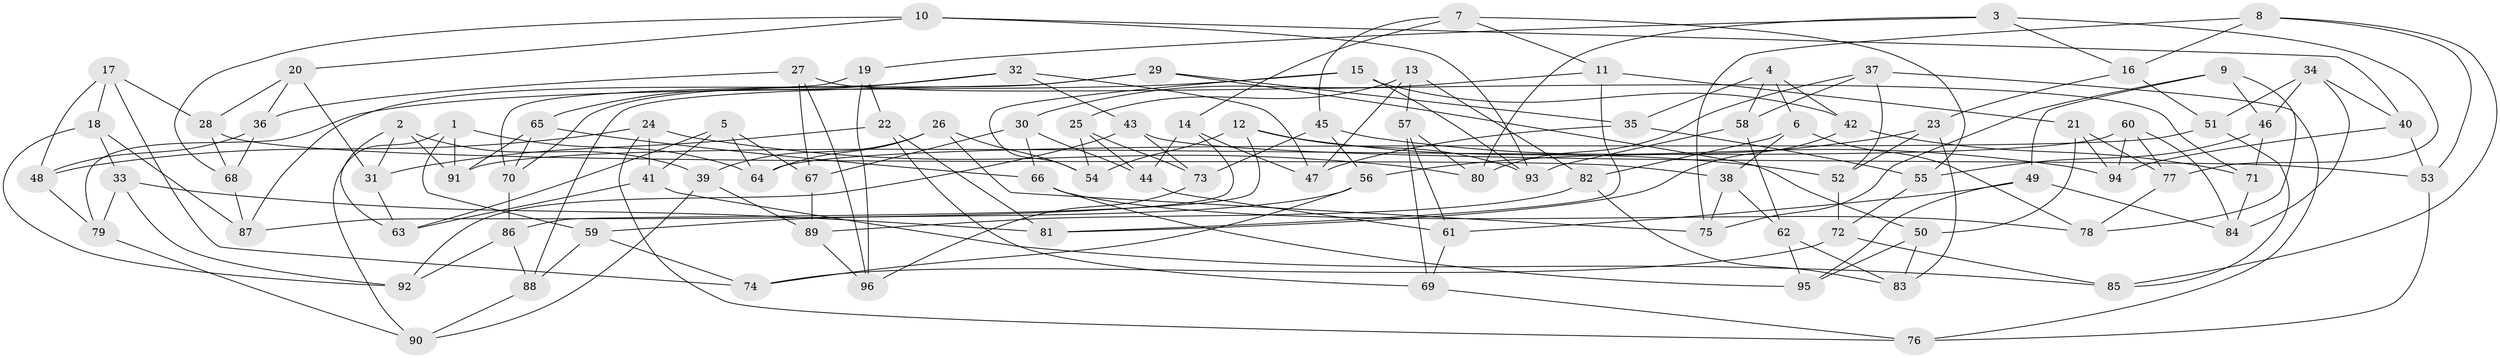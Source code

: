// Generated by graph-tools (version 1.1) at 2025/58/03/09/25 04:58:05]
// undirected, 96 vertices, 192 edges
graph export_dot {
graph [start="1"]
  node [color=gray90,style=filled];
  1;
  2;
  3;
  4;
  5;
  6;
  7;
  8;
  9;
  10;
  11;
  12;
  13;
  14;
  15;
  16;
  17;
  18;
  19;
  20;
  21;
  22;
  23;
  24;
  25;
  26;
  27;
  28;
  29;
  30;
  31;
  32;
  33;
  34;
  35;
  36;
  37;
  38;
  39;
  40;
  41;
  42;
  43;
  44;
  45;
  46;
  47;
  48;
  49;
  50;
  51;
  52;
  53;
  54;
  55;
  56;
  57;
  58;
  59;
  60;
  61;
  62;
  63;
  64;
  65;
  66;
  67;
  68;
  69;
  70;
  71;
  72;
  73;
  74;
  75;
  76;
  77;
  78;
  79;
  80;
  81;
  82;
  83;
  84;
  85;
  86;
  87;
  88;
  89;
  90;
  91;
  92;
  93;
  94;
  95;
  96;
  1 -- 59;
  1 -- 64;
  1 -- 90;
  1 -- 91;
  2 -- 91;
  2 -- 31;
  2 -- 63;
  2 -- 39;
  3 -- 80;
  3 -- 19;
  3 -- 16;
  3 -- 77;
  4 -- 42;
  4 -- 6;
  4 -- 58;
  4 -- 35;
  5 -- 63;
  5 -- 67;
  5 -- 64;
  5 -- 41;
  6 -- 38;
  6 -- 78;
  6 -- 82;
  7 -- 11;
  7 -- 45;
  7 -- 14;
  7 -- 55;
  8 -- 85;
  8 -- 75;
  8 -- 16;
  8 -- 53;
  9 -- 46;
  9 -- 49;
  9 -- 78;
  9 -- 75;
  10 -- 40;
  10 -- 93;
  10 -- 68;
  10 -- 20;
  11 -- 21;
  11 -- 30;
  11 -- 81;
  12 -- 93;
  12 -- 52;
  12 -- 54;
  12 -- 86;
  13 -- 47;
  13 -- 25;
  13 -- 57;
  13 -- 82;
  14 -- 87;
  14 -- 44;
  14 -- 47;
  15 -- 93;
  15 -- 79;
  15 -- 54;
  15 -- 42;
  16 -- 23;
  16 -- 51;
  17 -- 48;
  17 -- 28;
  17 -- 18;
  17 -- 74;
  18 -- 92;
  18 -- 33;
  18 -- 87;
  19 -- 70;
  19 -- 96;
  19 -- 22;
  20 -- 36;
  20 -- 28;
  20 -- 31;
  21 -- 94;
  21 -- 50;
  21 -- 77;
  22 -- 81;
  22 -- 69;
  22 -- 31;
  23 -- 52;
  23 -- 56;
  23 -- 83;
  24 -- 80;
  24 -- 76;
  24 -- 48;
  24 -- 41;
  25 -- 73;
  25 -- 54;
  25 -- 44;
  26 -- 54;
  26 -- 75;
  26 -- 64;
  26 -- 39;
  27 -- 96;
  27 -- 67;
  27 -- 36;
  27 -- 71;
  28 -- 68;
  28 -- 38;
  29 -- 35;
  29 -- 50;
  29 -- 88;
  29 -- 70;
  30 -- 67;
  30 -- 66;
  30 -- 44;
  31 -- 63;
  32 -- 43;
  32 -- 87;
  32 -- 65;
  32 -- 47;
  33 -- 81;
  33 -- 79;
  33 -- 92;
  34 -- 40;
  34 -- 46;
  34 -- 84;
  34 -- 51;
  35 -- 55;
  35 -- 47;
  36 -- 48;
  36 -- 68;
  37 -- 58;
  37 -- 52;
  37 -- 80;
  37 -- 76;
  38 -- 62;
  38 -- 75;
  39 -- 89;
  39 -- 90;
  40 -- 53;
  40 -- 94;
  41 -- 63;
  41 -- 85;
  42 -- 71;
  42 -- 81;
  43 -- 92;
  43 -- 53;
  43 -- 73;
  44 -- 61;
  45 -- 56;
  45 -- 94;
  45 -- 73;
  46 -- 71;
  46 -- 55;
  48 -- 79;
  49 -- 84;
  49 -- 95;
  49 -- 61;
  50 -- 83;
  50 -- 95;
  51 -- 64;
  51 -- 85;
  52 -- 72;
  53 -- 76;
  55 -- 72;
  56 -- 59;
  56 -- 74;
  57 -- 80;
  57 -- 61;
  57 -- 69;
  58 -- 93;
  58 -- 62;
  59 -- 88;
  59 -- 74;
  60 -- 77;
  60 -- 84;
  60 -- 91;
  60 -- 94;
  61 -- 69;
  62 -- 95;
  62 -- 83;
  65 -- 91;
  65 -- 66;
  65 -- 70;
  66 -- 78;
  66 -- 95;
  67 -- 89;
  68 -- 87;
  69 -- 76;
  70 -- 86;
  71 -- 84;
  72 -- 85;
  72 -- 74;
  73 -- 96;
  77 -- 78;
  79 -- 90;
  82 -- 83;
  82 -- 89;
  86 -- 92;
  86 -- 88;
  88 -- 90;
  89 -- 96;
}
